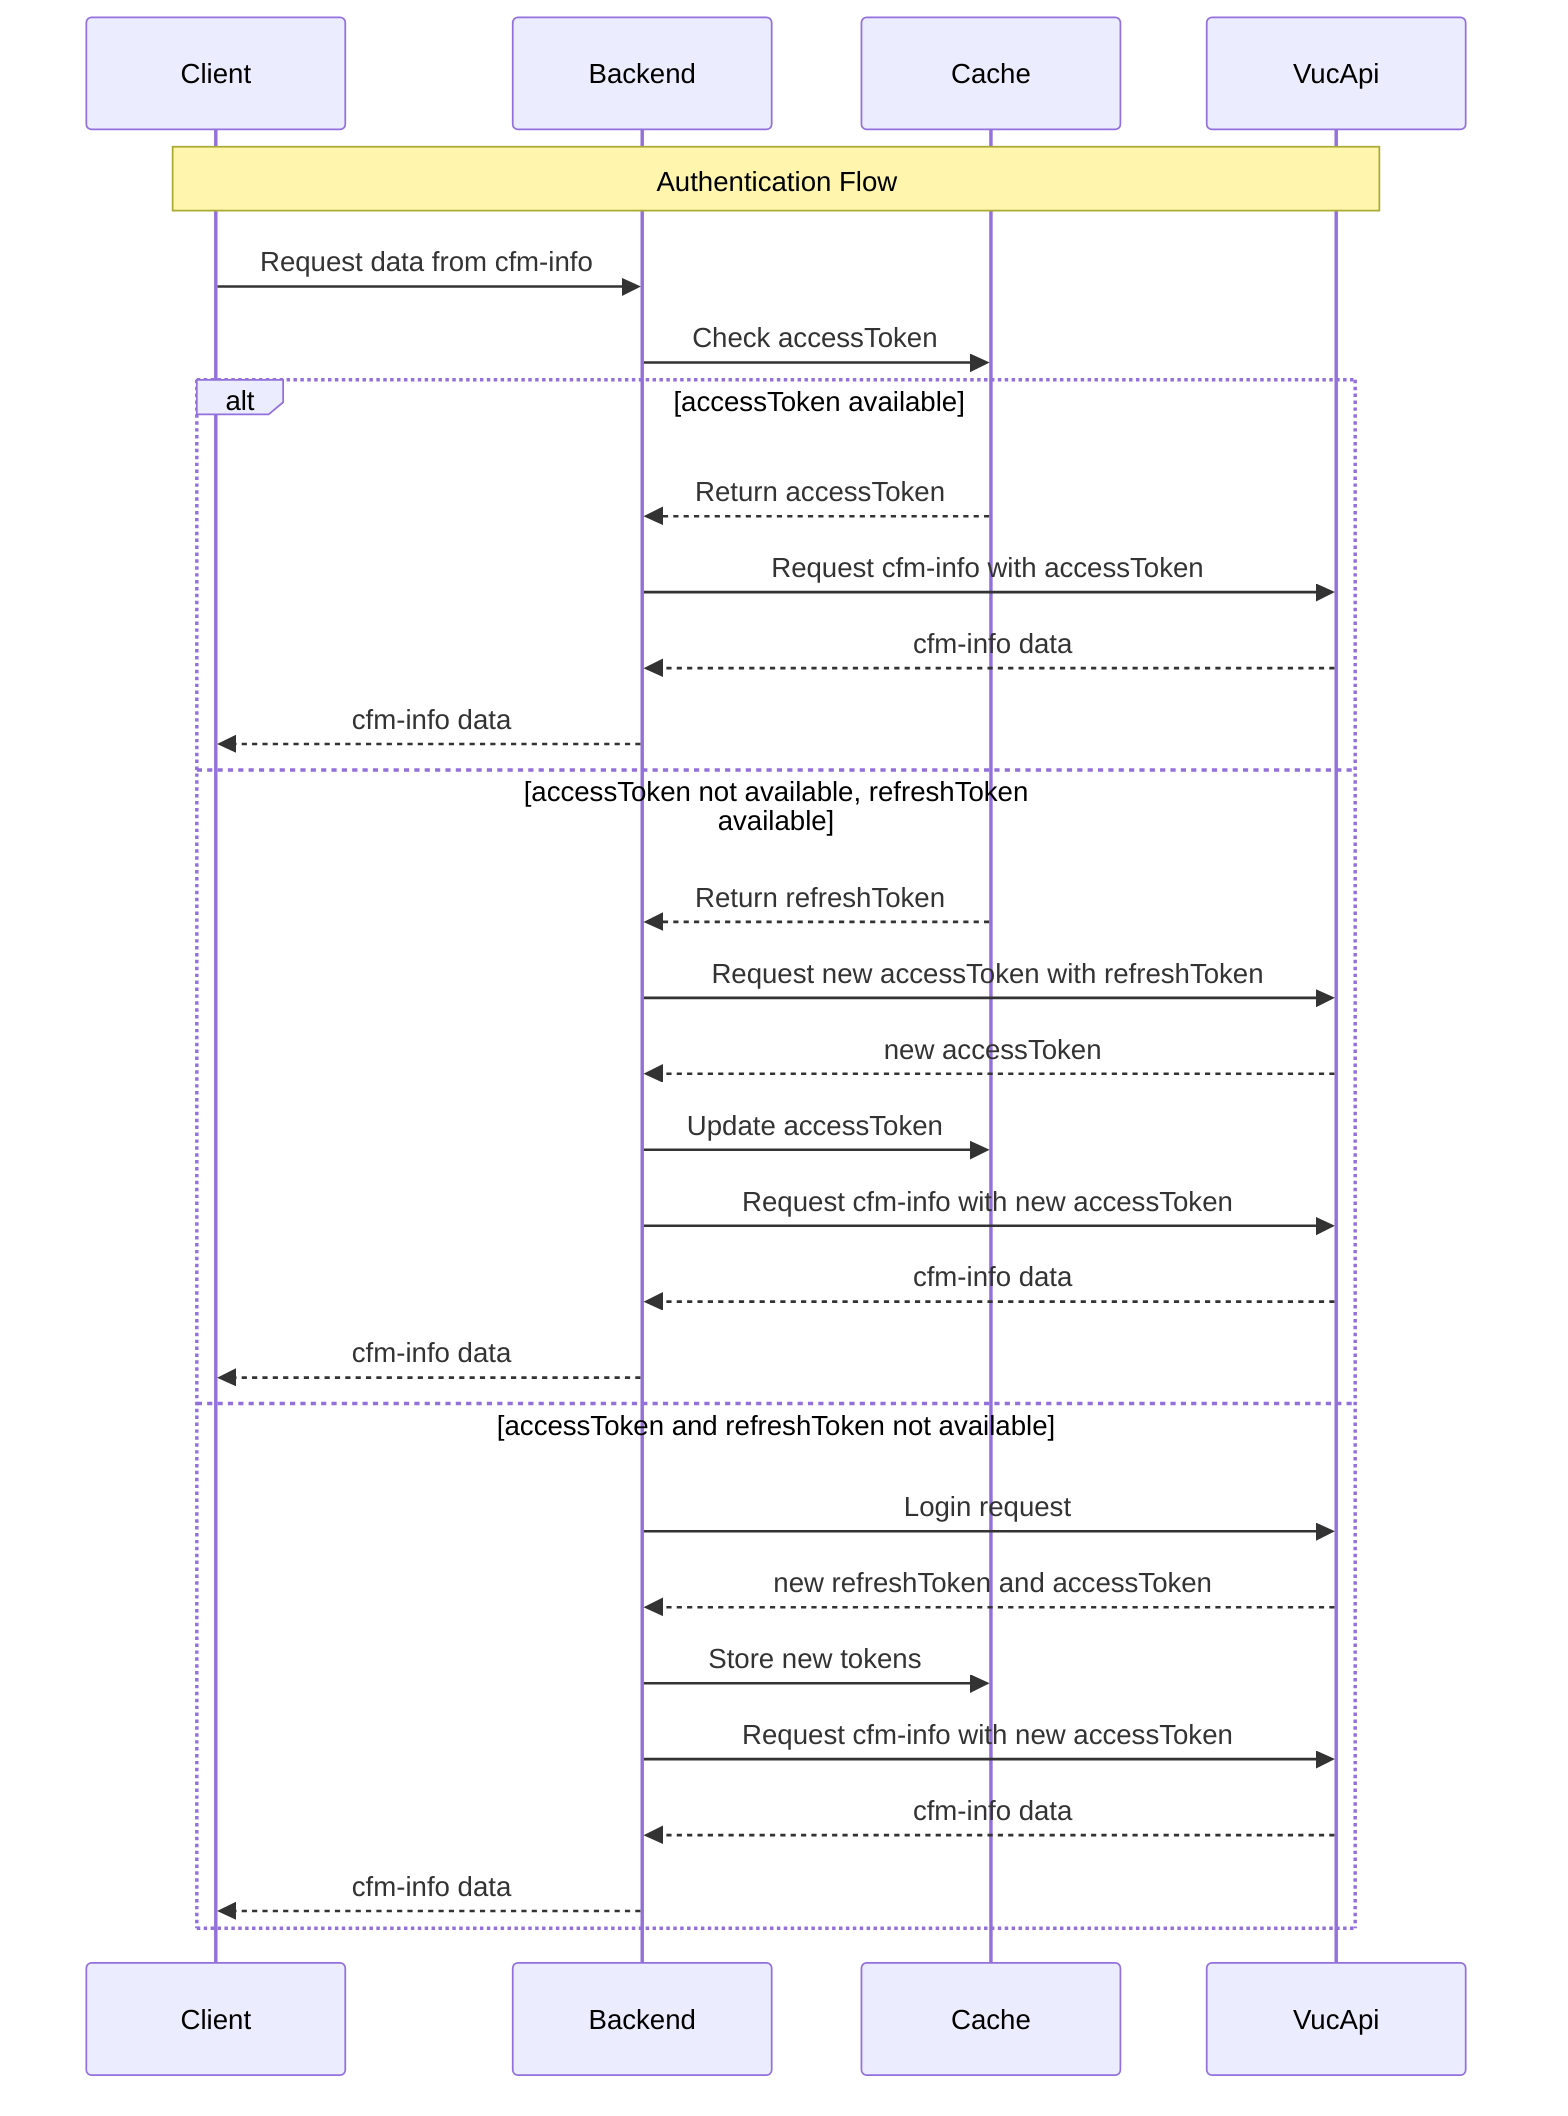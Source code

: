 sequenceDiagram
    participant Client
    participant Backend
    participant Cache
    participant VucApi

    note over Client, VucApi: Authentication Flow

    Client->>Backend: Request data from cfm-info
    Backend->>Cache: Check accessToken
    alt accessToken available
        Cache-->>Backend: Return accessToken
        Backend->>VucApi: Request cfm-info with accessToken
        VucApi-->>Backend: cfm-info data
        Backend-->>Client: cfm-info data
    else accessToken not available, refreshToken available
        Cache-->>Backend: Return refreshToken
        Backend->>VucApi: Request new accessToken with refreshToken
        VucApi-->>Backend: new accessToken
        Backend->>Cache: Update accessToken
        Backend->>VucApi: Request cfm-info with new accessToken
        VucApi-->>Backend: cfm-info data
        Backend-->>Client: cfm-info data
    else accessToken and refreshToken not available
        Backend->>VucApi: Login request
        VucApi-->>Backend: new refreshToken and accessToken
        Backend->>Cache: Store new tokens
        Backend->>VucApi: Request cfm-info with new accessToken
        VucApi-->>Backend: cfm-info data
        Backend-->>Client: cfm-info data
    end